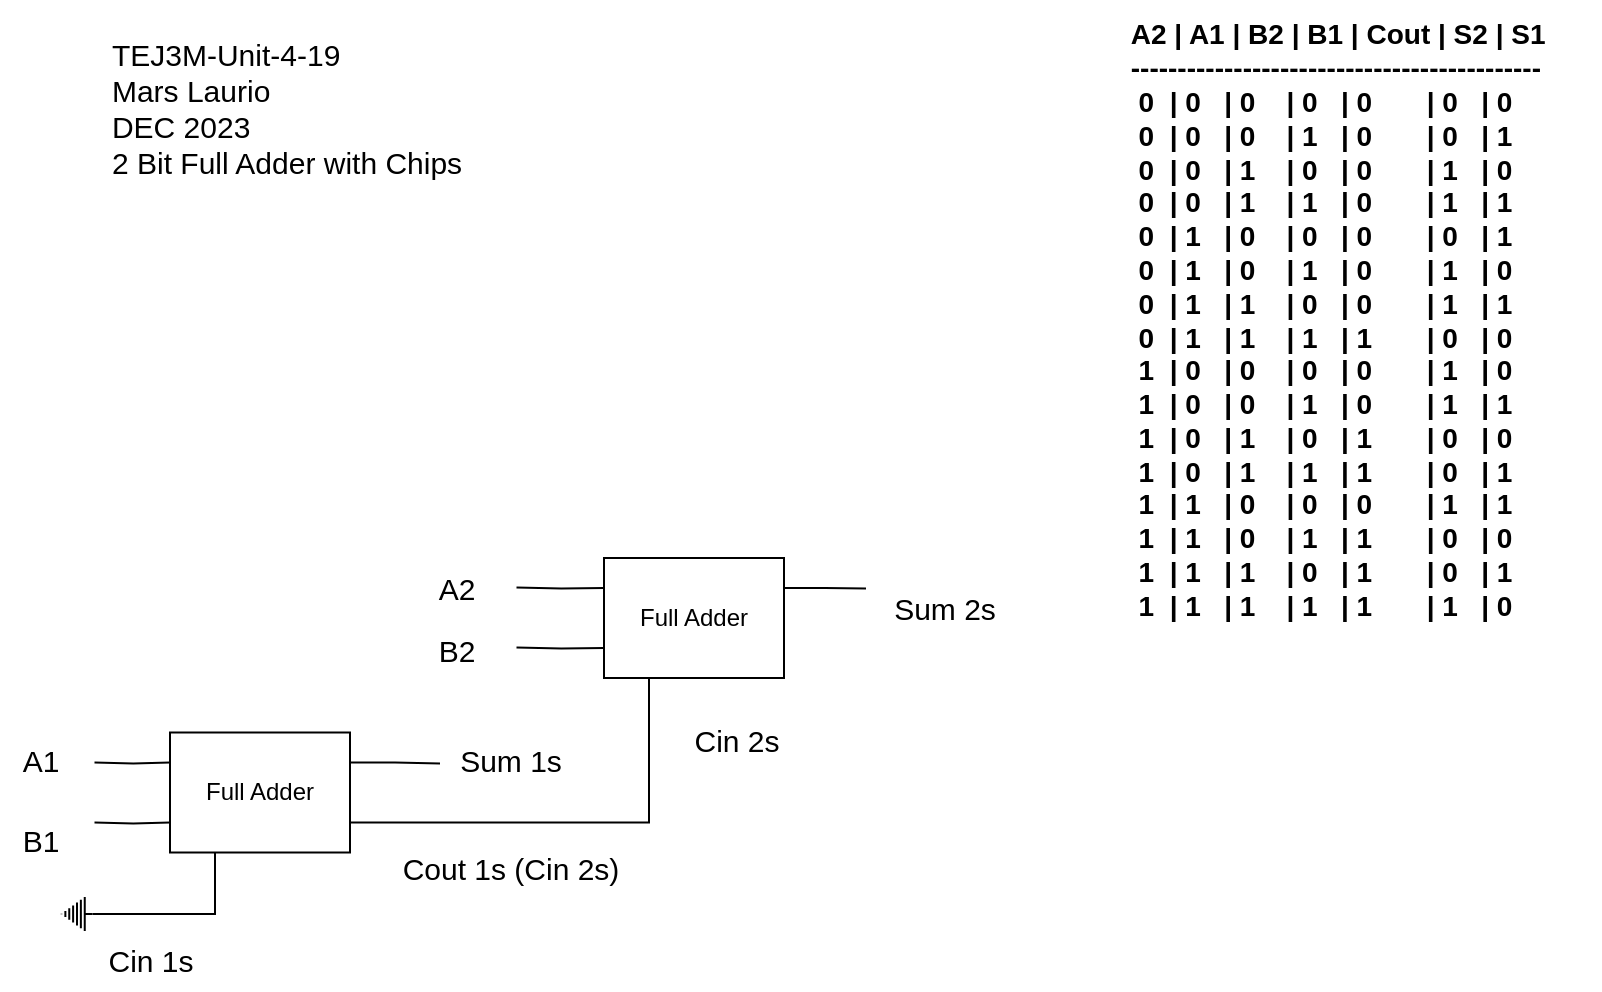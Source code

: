 <mxfile>
    <diagram id="t1QAMHBQt2Z4F_DE71VQ" name="Page-1">
        <mxGraphModel dx="901" dy="658" grid="1" gridSize="10" guides="1" tooltips="1" connect="1" arrows="1" fold="1" page="1" pageScale="1" pageWidth="827" pageHeight="1169" math="0" shadow="0">
            <root>
                <mxCell id="0"/>
                <mxCell id="1" parent="0"/>
                <mxCell id="10" value="&lt;div style=&quot;text-align: left; font-size: 15px;&quot;&gt;&lt;span style=&quot;background-color: initial; font-size: 15px;&quot;&gt;TEJ3M-Unit-4-19&lt;/span&gt;&lt;/div&gt;&lt;div style=&quot;text-align: left; font-size: 15px;&quot;&gt;&lt;span style=&quot;background-color: initial; font-size: 15px;&quot;&gt;Mars Laurio&lt;/span&gt;&lt;/div&gt;&lt;div style=&quot;text-align: left; font-size: 15px;&quot;&gt;&lt;span style=&quot;background-color: initial; font-size: 15px;&quot;&gt;DEC 2023&lt;/span&gt;&lt;/div&gt;&lt;div style=&quot;text-align: left; font-size: 15px;&quot;&gt;&lt;span style=&quot;background-color: initial; font-size: 15px;&quot;&gt;2 Bit Full Adder with Chips&lt;/span&gt;&lt;/div&gt;" style="text;html=1;align=center;verticalAlign=middle;resizable=0;points=[];autosize=1;strokeColor=none;fillColor=none;fontSize=15;fontFamily=Helvetica;fontColor=default;" parent="1" vertex="1">
                    <mxGeometry x="43" y="30" width="200" height="90" as="geometry"/>
                </mxCell>
                <mxCell id="20" value="&lt;div style=&quot;text-align: left; font-size: 14px;&quot;&gt;&lt;div style=&quot;font-size: 14px;&quot;&gt;&lt;span style=&quot;font-size: 14px;&quot;&gt;A2 | A1 | B2 | B1 | Cout | S2 | S1&lt;/span&gt;&lt;/div&gt;&lt;div style=&quot;font-size: 14px;&quot;&gt;&lt;span style=&quot;font-size: 14px;&quot;&gt;--------------------------------------------&lt;/span&gt;&lt;/div&gt;&lt;div style=&quot;font-size: 14px;&quot;&gt;&lt;span style=&quot;font-size: 14px;&quot;&gt;&amp;nbsp;0&amp;nbsp; | 0&amp;nbsp; &amp;nbsp;| 0&amp;nbsp; &amp;nbsp; | 0&amp;nbsp; &amp;nbsp;| 0&amp;nbsp; &amp;nbsp; &amp;nbsp; &amp;nbsp;| 0&amp;nbsp; &amp;nbsp;| 0&amp;nbsp;&amp;nbsp;&lt;/span&gt;&lt;/div&gt;&lt;div style=&quot;font-size: 14px;&quot;&gt;&lt;span style=&quot;font-size: 14px;&quot;&gt;&amp;nbsp;0&amp;nbsp; | 0&amp;nbsp; &amp;nbsp;| 0&amp;nbsp; &amp;nbsp; | 1&amp;nbsp; &amp;nbsp;| 0&amp;nbsp; &amp;nbsp; &amp;nbsp; &amp;nbsp;| 0&amp;nbsp; &amp;nbsp;| 1&amp;nbsp; &amp;nbsp;&amp;nbsp;&lt;/span&gt;&lt;/div&gt;&lt;div style=&quot;font-size: 14px;&quot;&gt;&lt;span style=&quot;font-size: 14px;&quot;&gt;&amp;nbsp;0&amp;nbsp; | 0&amp;nbsp; &amp;nbsp;| 1&amp;nbsp; &amp;nbsp; | 0&amp;nbsp; &amp;nbsp;| 0&amp;nbsp; &amp;nbsp; &amp;nbsp; &amp;nbsp;| 1&amp;nbsp; &amp;nbsp;| 0&amp;nbsp; &amp;nbsp;&amp;nbsp;&lt;/span&gt;&lt;/div&gt;&lt;div style=&quot;font-size: 14px;&quot;&gt;&lt;span style=&quot;font-size: 14px;&quot;&gt;&amp;nbsp;0&amp;nbsp; | 0&amp;nbsp; &amp;nbsp;| 1&amp;nbsp; &amp;nbsp; | 1&amp;nbsp; &amp;nbsp;| 0&amp;nbsp; &amp;nbsp; &amp;nbsp; &amp;nbsp;| 1&amp;nbsp; &amp;nbsp;| 1&amp;nbsp; &amp;nbsp; &amp;nbsp;&lt;/span&gt;&lt;/div&gt;&lt;div style=&quot;font-size: 14px;&quot;&gt;&lt;span style=&quot;font-size: 14px;&quot;&gt;&amp;nbsp;0&amp;nbsp; | 1&amp;nbsp; &amp;nbsp;| 0&amp;nbsp; &amp;nbsp; | 0&amp;nbsp; &amp;nbsp;| 0&amp;nbsp; &amp;nbsp; &amp;nbsp; &amp;nbsp;| 0&amp;nbsp; &amp;nbsp;| 1&amp;nbsp; &amp;nbsp;&lt;/span&gt;&lt;/div&gt;&lt;div style=&quot;font-size: 14px;&quot;&gt;&lt;span style=&quot;font-size: 14px;&quot;&gt;&amp;nbsp;0&amp;nbsp; | 1&amp;nbsp; &amp;nbsp;| 0&amp;nbsp; &amp;nbsp; | 1&amp;nbsp; &amp;nbsp;| 0&amp;nbsp; &amp;nbsp; &amp;nbsp; &amp;nbsp;| 1&amp;nbsp; &amp;nbsp;| 0&amp;nbsp; &amp;nbsp;&lt;/span&gt;&lt;/div&gt;&lt;div style=&quot;font-size: 14px;&quot;&gt;&lt;span style=&quot;font-size: 14px;&quot;&gt;&amp;nbsp;0&amp;nbsp; | 1&amp;nbsp; &amp;nbsp;| 1&amp;nbsp; &amp;nbsp; | 0&amp;nbsp; &amp;nbsp;| 0&amp;nbsp; &amp;nbsp; &amp;nbsp; &amp;nbsp;| 1&amp;nbsp; &amp;nbsp;| 1&amp;nbsp; &amp;nbsp;&lt;/span&gt;&lt;/div&gt;&lt;div style=&quot;font-size: 14px;&quot;&gt;&lt;span style=&quot;font-size: 14px;&quot;&gt;&amp;nbsp;0&amp;nbsp; | 1&amp;nbsp; &amp;nbsp;| 1&amp;nbsp; &amp;nbsp; | 1&amp;nbsp; &amp;nbsp;| 1&amp;nbsp; &amp;nbsp; &amp;nbsp; &amp;nbsp;| 0&amp;nbsp; &amp;nbsp;| 0&amp;nbsp; &amp;nbsp;&lt;/span&gt;&lt;/div&gt;&lt;div style=&quot;font-size: 14px;&quot;&gt;&lt;span style=&quot;font-size: 14px;&quot;&gt;&amp;nbsp;1&amp;nbsp; | 0&amp;nbsp; &amp;nbsp;| 0&amp;nbsp; &amp;nbsp; | 0&amp;nbsp; &amp;nbsp;| 0&amp;nbsp; &amp;nbsp; &amp;nbsp; &amp;nbsp;| 1&amp;nbsp; &amp;nbsp;| 0&amp;nbsp; &amp;nbsp;&amp;nbsp;&lt;/span&gt;&lt;/div&gt;&lt;div style=&quot;font-size: 14px;&quot;&gt;&lt;span style=&quot;font-size: 14px;&quot;&gt;&amp;nbsp;1&amp;nbsp; | 0&amp;nbsp; &amp;nbsp;| 0&amp;nbsp; &amp;nbsp; | 1&amp;nbsp; &amp;nbsp;| 0&amp;nbsp; &amp;nbsp; &amp;nbsp; &amp;nbsp;| 1&amp;nbsp; &amp;nbsp;| 1&amp;nbsp; &amp;nbsp;&amp;nbsp;&lt;/span&gt;&lt;/div&gt;&lt;div style=&quot;font-size: 14px;&quot;&gt;&lt;span style=&quot;font-size: 14px;&quot;&gt;&amp;nbsp;1&amp;nbsp; | 0&amp;nbsp; &amp;nbsp;| 1&amp;nbsp; &amp;nbsp; | 0&amp;nbsp; &amp;nbsp;| 1&amp;nbsp; &amp;nbsp; &amp;nbsp; &amp;nbsp;| 0&amp;nbsp; &amp;nbsp;| 0&amp;nbsp; &amp;nbsp; &amp;nbsp;&lt;/span&gt;&lt;/div&gt;&lt;div style=&quot;font-size: 14px;&quot;&gt;&lt;span style=&quot;font-size: 14px;&quot;&gt;&amp;nbsp;1&amp;nbsp; | 0&amp;nbsp; &amp;nbsp;| 1&amp;nbsp; &amp;nbsp; | 1&amp;nbsp; &amp;nbsp;| 1&amp;nbsp; &amp;nbsp; &amp;nbsp; &amp;nbsp;| 0&amp;nbsp; &amp;nbsp;| 1&amp;nbsp; &amp;nbsp;&amp;nbsp;&lt;/span&gt;&lt;/div&gt;&lt;div style=&quot;font-size: 14px;&quot;&gt;&lt;span style=&quot;font-size: 14px;&quot;&gt;&amp;nbsp;1&amp;nbsp; | 1&amp;nbsp; &amp;nbsp;| 0&amp;nbsp; &amp;nbsp; | 0&amp;nbsp; &amp;nbsp;| 0&amp;nbsp; &amp;nbsp; &amp;nbsp; &amp;nbsp;| 1&amp;nbsp; &amp;nbsp;| 1&amp;nbsp; &amp;nbsp; &amp;nbsp;&lt;/span&gt;&lt;/div&gt;&lt;div style=&quot;font-size: 14px;&quot;&gt;&lt;span style=&quot;font-size: 14px;&quot;&gt;&amp;nbsp;1&amp;nbsp; | 1&amp;nbsp; &amp;nbsp;| 0&amp;nbsp; &amp;nbsp; | 1&amp;nbsp; &amp;nbsp;| 1&amp;nbsp; &amp;nbsp; &amp;nbsp; &amp;nbsp;| 0&amp;nbsp; &amp;nbsp;| 0&amp;nbsp; &amp;nbsp;&amp;nbsp;&lt;/span&gt;&lt;/div&gt;&lt;div style=&quot;font-size: 14px;&quot;&gt;&lt;span style=&quot;font-size: 14px;&quot;&gt;&amp;nbsp;1&amp;nbsp; | 1&amp;nbsp; &amp;nbsp;| 1&amp;nbsp; &amp;nbsp; | 0&amp;nbsp; &amp;nbsp;| 1&amp;nbsp; &amp;nbsp; &amp;nbsp; &amp;nbsp;| 0&amp;nbsp; &amp;nbsp;| 1&amp;nbsp; &amp;nbsp;&amp;nbsp;&lt;/span&gt;&lt;/div&gt;&lt;div style=&quot;font-size: 14px;&quot;&gt;&lt;span style=&quot;font-size: 14px;&quot;&gt;&amp;nbsp;1&amp;nbsp; | 1&amp;nbsp; &amp;nbsp;| 1&amp;nbsp; &amp;nbsp; | 1&amp;nbsp; &amp;nbsp;| 1&amp;nbsp; &amp;nbsp; &amp;nbsp; &amp;nbsp;| 1&amp;nbsp; &amp;nbsp;| 0&amp;nbsp; &amp;nbsp;&amp;nbsp;&lt;/span&gt;&lt;/div&gt;&lt;/div&gt;" style="text;html=1;align=center;verticalAlign=middle;resizable=0;points=[];autosize=1;opacity=0;fontStyle=1;fontSize=14;" parent="1" vertex="1">
                    <mxGeometry x="540" y="21.25" width="260" height="320" as="geometry"/>
                </mxCell>
                <mxCell id="269" style="edgeStyle=orthogonalEdgeStyle;html=1;exitX=1;exitY=0.75;exitDx=0;exitDy=0;entryX=0.25;entryY=1;entryDx=0;entryDy=0;fontFamily=Helvetica;fontSize=12;fontColor=default;rounded=0;endArrow=none;endFill=0;" parent="1" source="239" target="265" edge="1">
                    <mxGeometry relative="1" as="geometry"/>
                </mxCell>
                <mxCell id="291" style="edgeStyle=orthogonalEdgeStyle;rounded=0;html=1;exitX=1;exitY=0.25;exitDx=0;exitDy=0;fontFamily=Helvetica;fontSize=15;fontColor=default;endArrow=none;endFill=0;" parent="1" source="239" edge="1">
                    <mxGeometry relative="1" as="geometry">
                        <mxPoint x="220" y="402.714" as="targetPoint"/>
                    </mxGeometry>
                </mxCell>
                <mxCell id="239" value="Full Adder" style="rounded=0;whiteSpace=wrap;html=1;" parent="1" vertex="1">
                    <mxGeometry x="85" y="387.25" width="90" height="60" as="geometry"/>
                </mxCell>
                <mxCell id="292" style="edgeStyle=orthogonalEdgeStyle;rounded=0;html=1;exitX=1;exitY=0.25;exitDx=0;exitDy=0;fontFamily=Helvetica;fontSize=15;fontColor=default;endArrow=none;endFill=0;" parent="1" source="265" edge="1">
                    <mxGeometry relative="1" as="geometry">
                        <mxPoint x="433" y="315.286" as="targetPoint"/>
                    </mxGeometry>
                </mxCell>
                <mxCell id="265" value="Full Adder" style="rounded=0;whiteSpace=wrap;html=1;" parent="1" vertex="1">
                    <mxGeometry x="302" y="300" width="90" height="60" as="geometry"/>
                </mxCell>
                <mxCell id="272" style="edgeStyle=orthogonalEdgeStyle;rounded=0;html=1;exitX=0.5;exitY=0;exitDx=0;exitDy=0;exitPerimeter=0;entryX=0;entryY=0.25;entryDx=0;entryDy=0;fontFamily=Helvetica;fontSize=12;fontColor=default;endArrow=none;endFill=0;" parent="1" target="265" edge="1">
                    <mxGeometry relative="1" as="geometry">
                        <mxPoint x="258.25" y="314.75" as="sourcePoint"/>
                    </mxGeometry>
                </mxCell>
                <mxCell id="274" style="edgeStyle=orthogonalEdgeStyle;rounded=0;html=1;exitX=0.5;exitY=0;exitDx=0;exitDy=0;exitPerimeter=0;entryX=0;entryY=0.75;entryDx=0;entryDy=0;fontFamily=Helvetica;fontSize=12;fontColor=default;endArrow=none;endFill=0;" parent="1" target="265" edge="1">
                    <mxGeometry relative="1" as="geometry">
                        <mxPoint x="258.25" y="344.75" as="sourcePoint"/>
                    </mxGeometry>
                </mxCell>
                <mxCell id="278" style="edgeStyle=orthogonalEdgeStyle;rounded=0;html=1;exitX=0.5;exitY=0;exitDx=0;exitDy=0;exitPerimeter=0;entryX=0;entryY=0.25;entryDx=0;entryDy=0;fontFamily=Helvetica;fontSize=12;fontColor=default;endArrow=none;endFill=0;" parent="1" target="239" edge="1">
                    <mxGeometry relative="1" as="geometry">
                        <mxPoint x="47.25" y="402.25" as="sourcePoint"/>
                    </mxGeometry>
                </mxCell>
                <mxCell id="277" style="edgeStyle=orthogonalEdgeStyle;rounded=0;html=1;exitX=0.5;exitY=0;exitDx=0;exitDy=0;exitPerimeter=0;entryX=0;entryY=0.75;entryDx=0;entryDy=0;fontFamily=Helvetica;fontSize=12;fontColor=default;endArrow=none;endFill=0;" parent="1" target="239" edge="1">
                    <mxGeometry relative="1" as="geometry">
                        <mxPoint x="47.25" y="432.25" as="sourcePoint"/>
                    </mxGeometry>
                </mxCell>
                <mxCell id="282" style="edgeStyle=orthogonalEdgeStyle;rounded=0;html=1;exitX=0.5;exitY=0;exitDx=0;exitDy=0;exitPerimeter=0;entryX=0.25;entryY=1;entryDx=0;entryDy=0;fontFamily=Helvetica;fontSize=15;fontColor=default;endArrow=none;endFill=0;" parent="1" source="281" target="239" edge="1">
                    <mxGeometry relative="1" as="geometry"/>
                </mxCell>
                <mxCell id="281" value="" style="pointerEvents=1;verticalLabelPosition=bottom;shadow=0;dashed=0;align=center;html=1;verticalAlign=top;shape=mxgraph.electrical.signal_sources.protective_earth;strokeColor=default;fontFamily=Helvetica;fontSize=12;fontColor=default;fillColor=#18141D;rotation=90;" parent="1" vertex="1">
                    <mxGeometry x="30" y="470.25" width="17" height="15.5" as="geometry"/>
                </mxCell>
                <mxCell id="283" value="A1" style="text;html=1;align=center;verticalAlign=middle;resizable=0;points=[];autosize=1;strokeColor=none;fillColor=none;fontSize=15;fontFamily=Helvetica;fontColor=default;" parent="1" vertex="1">
                    <mxGeometry y="386" width="40" height="30" as="geometry"/>
                </mxCell>
                <mxCell id="284" value="B1" style="text;html=1;align=center;verticalAlign=middle;resizable=0;points=[];autosize=1;strokeColor=none;fillColor=none;fontSize=15;fontFamily=Helvetica;fontColor=default;" parent="1" vertex="1">
                    <mxGeometry y="426" width="40" height="30" as="geometry"/>
                </mxCell>
                <mxCell id="286" value="A2" style="text;html=1;align=center;verticalAlign=middle;resizable=0;points=[];autosize=1;strokeColor=none;fillColor=none;fontSize=15;fontFamily=Helvetica;fontColor=default;" parent="1" vertex="1">
                    <mxGeometry x="208" y="300" width="40" height="30" as="geometry"/>
                </mxCell>
                <mxCell id="288" value="B2" style="text;html=1;align=center;verticalAlign=middle;resizable=0;points=[];autosize=1;strokeColor=none;fillColor=none;fontSize=15;fontFamily=Helvetica;fontColor=default;" parent="1" vertex="1">
                    <mxGeometry x="208" y="331.25" width="40" height="30" as="geometry"/>
                </mxCell>
                <mxCell id="289" value="Cin 2s" style="text;html=1;align=center;verticalAlign=middle;resizable=0;points=[];autosize=1;strokeColor=none;fillColor=none;fontSize=15;fontFamily=Helvetica;fontColor=default;" parent="1" vertex="1">
                    <mxGeometry x="333" y="376" width="70" height="30" as="geometry"/>
                </mxCell>
                <mxCell id="290" value="Cin 1s" style="text;html=1;align=center;verticalAlign=middle;resizable=0;points=[];autosize=1;strokeColor=none;fillColor=none;fontSize=15;fontFamily=Helvetica;fontColor=default;" parent="1" vertex="1">
                    <mxGeometry x="40" y="485.75" width="70" height="30" as="geometry"/>
                </mxCell>
                <mxCell id="293" value="Sum 1s" style="text;html=1;align=center;verticalAlign=middle;resizable=0;points=[];autosize=1;strokeColor=none;fillColor=none;fontSize=15;fontFamily=Helvetica;fontColor=default;" parent="1" vertex="1">
                    <mxGeometry x="220" y="386" width="70" height="30" as="geometry"/>
                </mxCell>
                <mxCell id="294" value="Sum 2s" style="text;html=1;align=center;verticalAlign=middle;resizable=0;points=[];autosize=1;strokeColor=none;fillColor=none;fontSize=15;fontFamily=Helvetica;fontColor=default;" parent="1" vertex="1">
                    <mxGeometry x="436.5" y="310" width="70" height="30" as="geometry"/>
                </mxCell>
                <mxCell id="304" value="Cout 1s (Cin 2s)" style="text;html=1;align=center;verticalAlign=middle;resizable=0;points=[];autosize=1;strokeColor=none;fillColor=none;fontSize=15;fontFamily=Helvetica;fontColor=default;" vertex="1" parent="1">
                    <mxGeometry x="185" y="440.25" width="140" height="30" as="geometry"/>
                </mxCell>
            </root>
        </mxGraphModel>
    </diagram>
</mxfile>